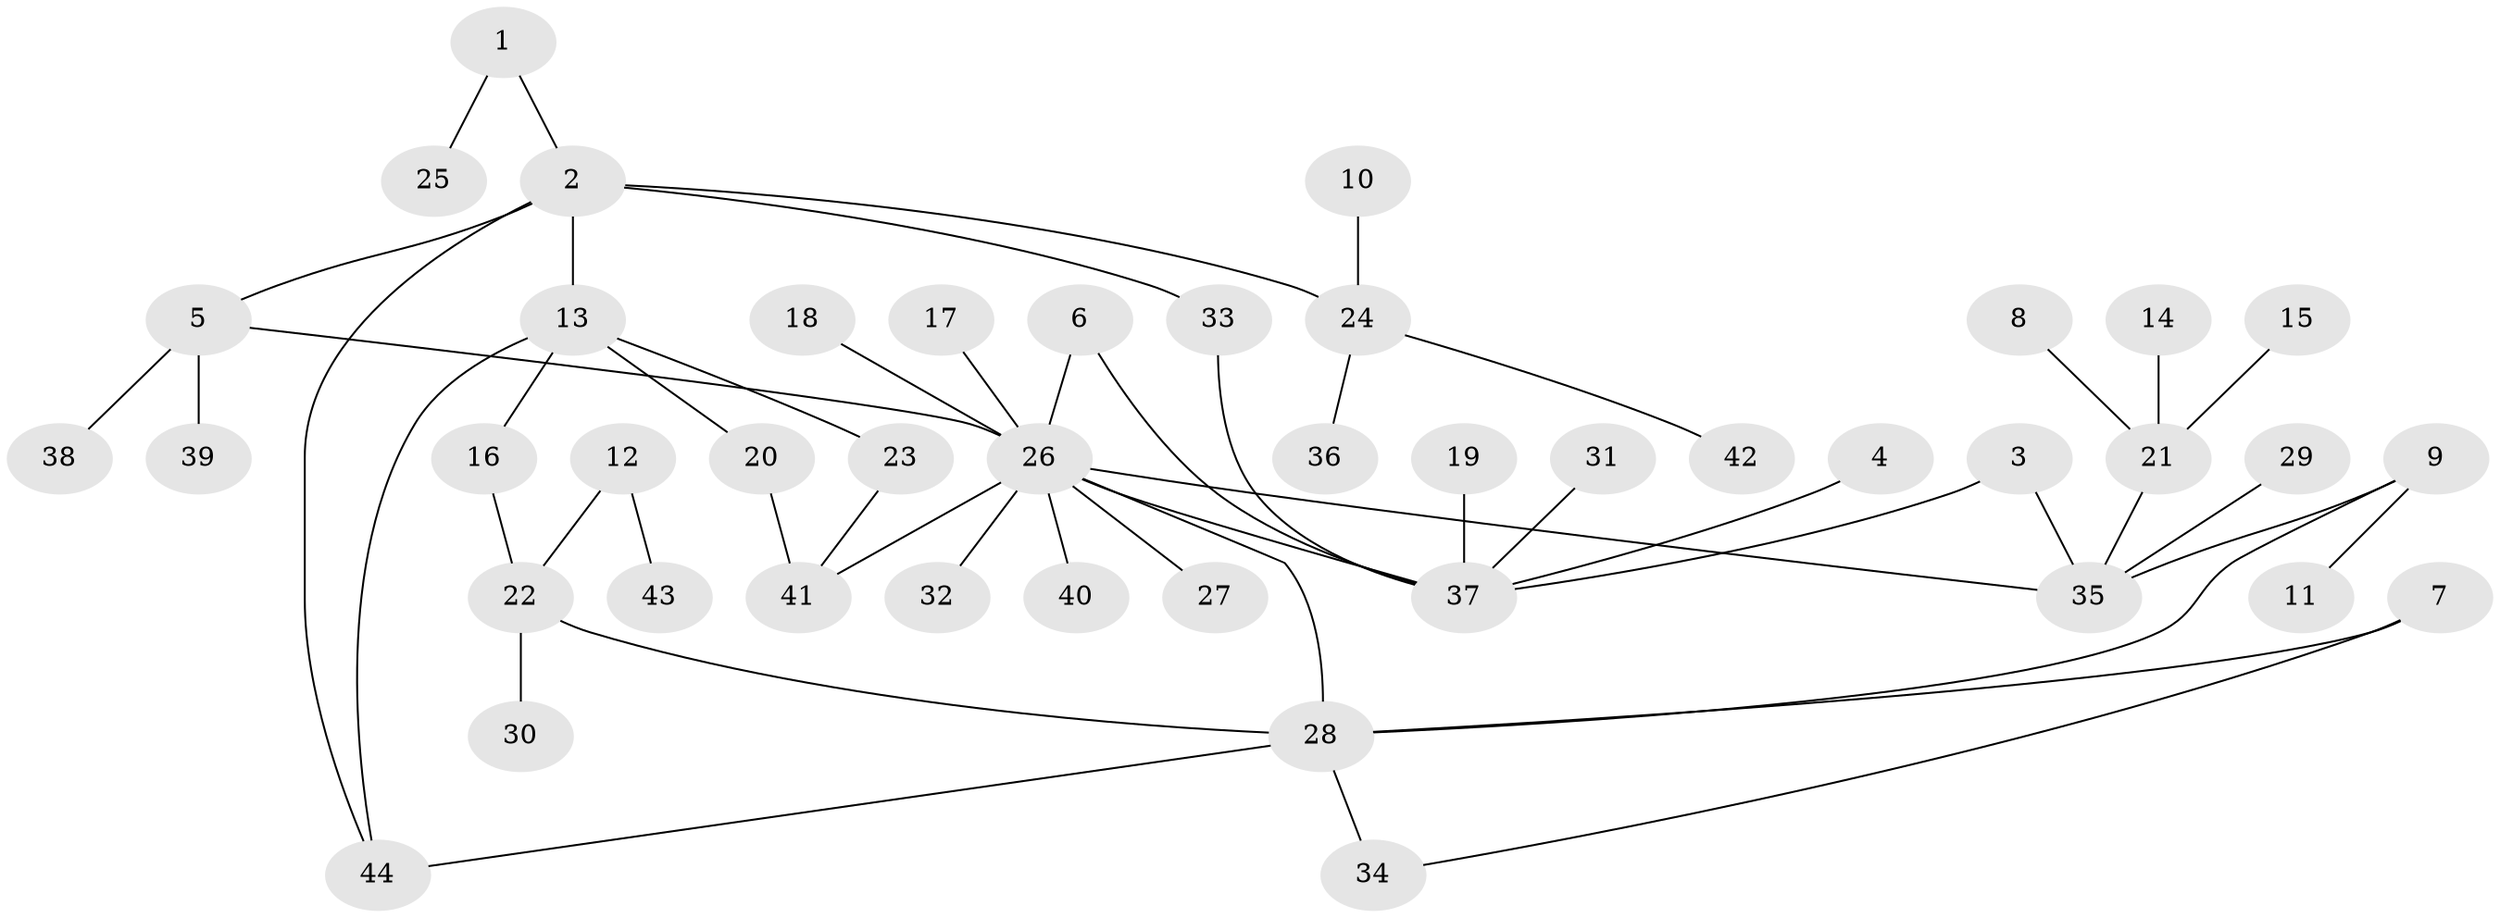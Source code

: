 // original degree distribution, {14: 0.011494252873563218, 2: 0.19540229885057472, 5: 0.05747126436781609, 8: 0.011494252873563218, 3: 0.09195402298850575, 1: 0.5517241379310345, 7: 0.022988505747126436, 6: 0.022988505747126436, 4: 0.022988505747126436, 9: 0.011494252873563218}
// Generated by graph-tools (version 1.1) at 2025/01/03/09/25 03:01:48]
// undirected, 44 vertices, 53 edges
graph export_dot {
graph [start="1"]
  node [color=gray90,style=filled];
  1;
  2;
  3;
  4;
  5;
  6;
  7;
  8;
  9;
  10;
  11;
  12;
  13;
  14;
  15;
  16;
  17;
  18;
  19;
  20;
  21;
  22;
  23;
  24;
  25;
  26;
  27;
  28;
  29;
  30;
  31;
  32;
  33;
  34;
  35;
  36;
  37;
  38;
  39;
  40;
  41;
  42;
  43;
  44;
  1 -- 2 [weight=1.0];
  1 -- 25 [weight=1.0];
  2 -- 5 [weight=1.0];
  2 -- 13 [weight=1.0];
  2 -- 24 [weight=1.0];
  2 -- 33 [weight=1.0];
  2 -- 44 [weight=1.0];
  3 -- 35 [weight=1.0];
  3 -- 37 [weight=1.0];
  4 -- 37 [weight=1.0];
  5 -- 26 [weight=1.0];
  5 -- 38 [weight=1.0];
  5 -- 39 [weight=1.0];
  6 -- 26 [weight=1.0];
  6 -- 37 [weight=1.0];
  7 -- 28 [weight=1.0];
  7 -- 34 [weight=1.0];
  8 -- 21 [weight=1.0];
  9 -- 11 [weight=1.0];
  9 -- 28 [weight=1.0];
  9 -- 35 [weight=1.0];
  10 -- 24 [weight=1.0];
  12 -- 22 [weight=1.0];
  12 -- 43 [weight=1.0];
  13 -- 16 [weight=1.0];
  13 -- 20 [weight=1.0];
  13 -- 23 [weight=1.0];
  13 -- 44 [weight=1.0];
  14 -- 21 [weight=1.0];
  15 -- 21 [weight=1.0];
  16 -- 22 [weight=1.0];
  17 -- 26 [weight=1.0];
  18 -- 26 [weight=1.0];
  19 -- 37 [weight=1.0];
  20 -- 41 [weight=1.0];
  21 -- 35 [weight=1.0];
  22 -- 28 [weight=2.0];
  22 -- 30 [weight=1.0];
  23 -- 41 [weight=1.0];
  24 -- 36 [weight=1.0];
  24 -- 42 [weight=1.0];
  26 -- 27 [weight=1.0];
  26 -- 28 [weight=1.0];
  26 -- 32 [weight=1.0];
  26 -- 35 [weight=1.0];
  26 -- 37 [weight=1.0];
  26 -- 40 [weight=1.0];
  26 -- 41 [weight=1.0];
  28 -- 34 [weight=1.0];
  28 -- 44 [weight=1.0];
  29 -- 35 [weight=1.0];
  31 -- 37 [weight=1.0];
  33 -- 37 [weight=1.0];
}
